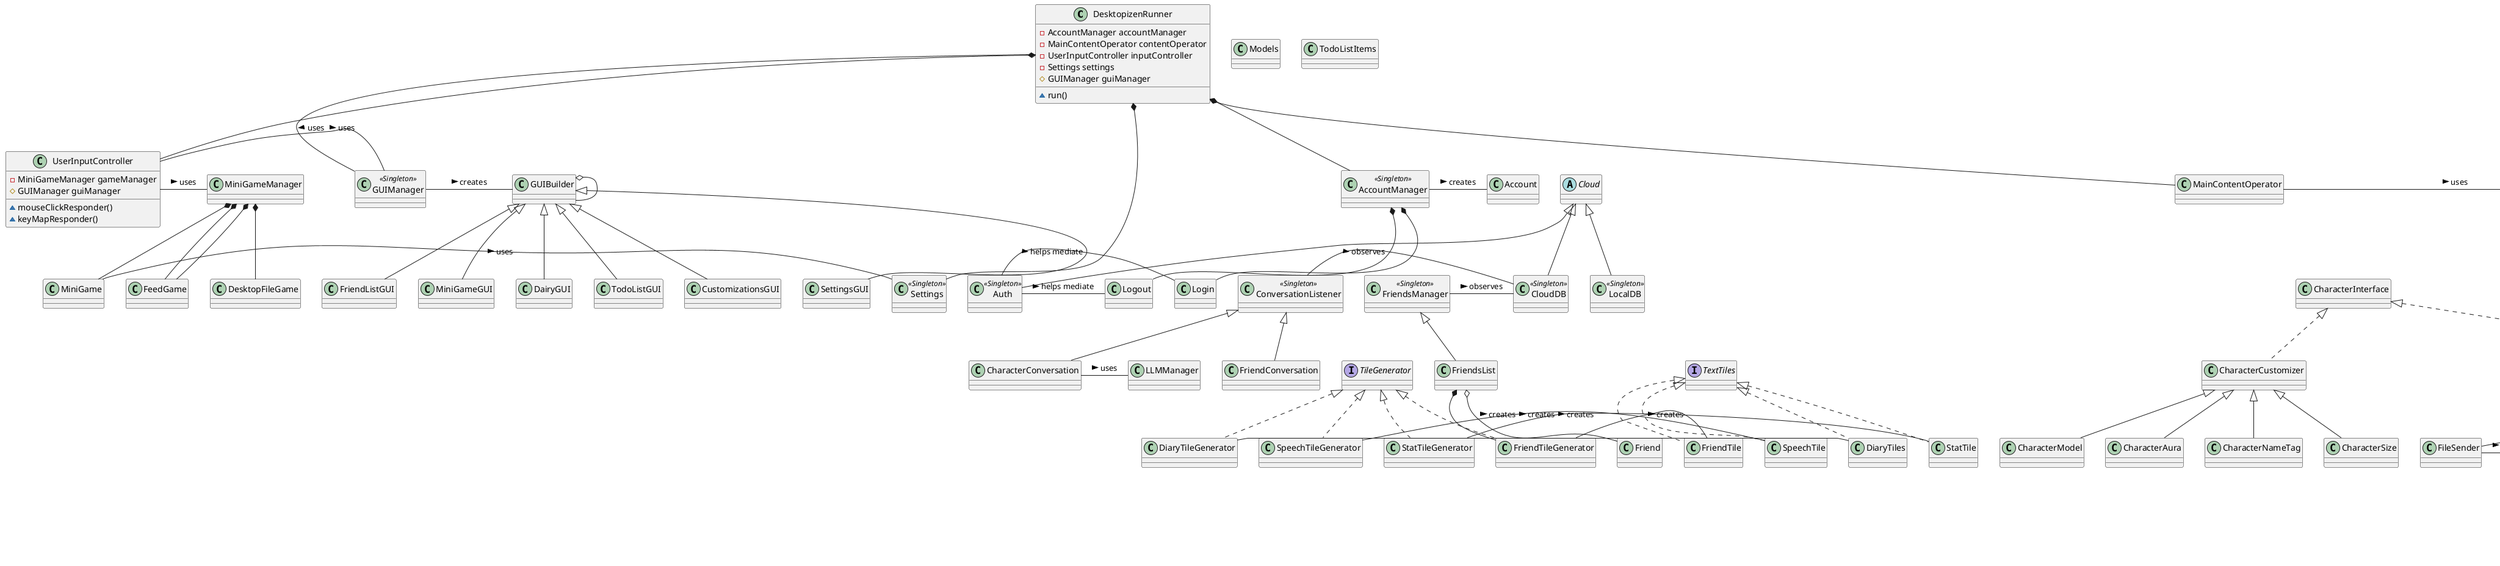 @startuml

'note static public getters for the settings page so all guis and shitters can get the settings'

'Master class list'

class DesktopizenRunner{
    -AccountManager accountManager
    -MainContentOperator contentOperator
    -UserInputController inputController
    -Settings settings
    #GUIManager guiManager
    ~run()
}

class AccountManager <<Singleton>>{

}
class Account
class Login
class Logout
class UserInputController{
    -MiniGameManager gameManager
    #GUIManager guiManager
    ~mouseClickResponder()
    ~keyMapResponder()
}

class MainContentOperator
class CharacterEnvironmentManager
class CharacterManager
class CharacterInterface
class Character implements CharacterInterface
class CharacterCustomizer implements CharacterInterface
class CharacterSize extends CharacterCustomizer
class CharacterModel extends CharacterCustomizer
class CharacterAura extends CharacterCustomizer
class CharacterNameTag extends CharacterCustomizer
class Animations
class Models
class CharacterCustomizations
class EnvironmentCustomizations

class Settings <<Singleton>>
class Statistics
class Inventory
class Items
class ItemGenerator

class LLMManager
class ConversationListener <<Singleton>>
class CharacterConversation
class FriendConversation

class GUIManager <<Singleton>>
class GUIBuilder
class DairyGUI
class TodoListGUI
class CustomizationsGUI
class SettingsGUI
class FriendListGUI
class MiniGameGUI

class MiniGameManager
class MiniGame
class FeedGame
class DesktopFileGame
class FeedGame

class FileGenerator
class FileSender
class File

class DiaryManager

interface TextTiles
class DiaryTiles implements TextTiles
class StatTile implements TextTiles
class FriendTile implements TextTiles
class SpeechTile implements TextTiles
interface TileGenerator
class DiaryTileGenerator implements TileGenerator
class StatTileGenerator implements TileGenerator
class FriendTileGenerator implements TileGenerator
class SpeechTileGenerator implements TileGenerator

class TodoListItems
class TodoListManager

class FriendsManager <<Singleton>>
class FriendsList
class Friend

abstract class Cloud
class CloudDB <<Singleton>>
class LocalDB <<Singleton>>
class Auth <<Singleton>>

'Class relationships'
' - Auth mediates for Login and Logout'
' - GUIManager, GUIBuilder, and all other GUI factories make up chain of command'
' - clouddb and conversationmanager observer'
' - character flyweight'
' - text tiles - factory method'
' - clouddb and localdb momento'
' - character decorator'

DesktopizenRunner *-- AccountManager
DesktopizenRunner *-- MainContentOperator
DesktopizenRunner *-- UserInputController
DesktopizenRunner *-- Settings
DesktopizenRunner - GUIManager : uses >

UserInputController - GUIManager : uses >
UserInputController - MiniGameManager : uses >

MiniGame - Settings : uses >
MiniGameManager *-- MiniGame
MiniGameManager *-- FeedGame
MiniGameManager *-- DesktopFileGame
MiniGameManager *-- FeedGame

GUIManager - GUIBuilder : creates >
GUIBuilder o-- GUIBuilder
GUIBuilder <|-- DairyGUI
GUIBuilder <|-- TodoListGUI
GUIBuilder <|-- CustomizationsGUI
GUIBuilder <|-- SettingsGUI
GUIBuilder <|-- FriendListGUI
GUIBuilder <|-- MiniGameGUI

DiaryTileGenerator - DiaryTiles : creates >
StatTileGenerator - StatTile : creates >
FriendTileGenerator - FriendTile : creates >
SpeechTileGenerator - SpeechTile : creates >

Cloud <|-- CloudDB
Cloud <|-- LocalDB
Cloud <|-- Auth

ConversationListener - CloudDB : observes >
ConversationListener <|-- FriendConversation
ConversationListener <|-- CharacterConversation
CharacterConversation - LLMManager : uses >

FriendsManager - CloudDB : observes >
FriendsManager <|-- FriendsList
FriendsList *-- FriendTileGenerator
FriendsList o-- Friend

Auth - Login : helps mediate >
Auth - Logout : helps mediate >

AccountManager - Account : creates >

AccountManager *-- Login
AccountManager *-- Logout

MainContentOperator - CharacterEnvironmentManager : uses >
CharacterEnvironmentManager *-- CharacterManager
CharacterEnvironmentManager *-- EnvironmentCustomizations
CharacterManager o-- Character : creates >
Character *-- Animations
Character *-- Model
Character *-- CharacterCustomizations
Character *-- FileGenerator
Character *-- FileSender
Character *-- TodoListManager
Character *-- DiaryManager
Character *-- Inventory
Character *-- Statistics

Statistics o-- StatTiles
Inventory o-- Items
Inventory - ItemGenerator : uses >
FileSender - File : creates >
ItemGenerator - Items : creates >

@enduml